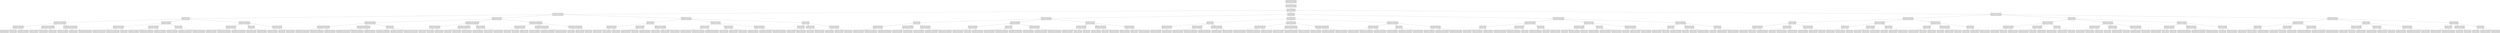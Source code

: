 digraph AttackTree {
    node [shape=box, style=filled, color=lightgray, fontname="DejaVu Sans", fontcolor="#fdf4e0", margin="0.4,0.3"];

    // Edges
    "n0" -> "n1";
    "n1" -> "n2";
    "n2" -> "n3";
    "n3" -> "n4";
    "n4" -> "n5";
    "n5" -> "n6";
    "n6" -> "n7";
    "n6" -> "n8";
    "n6" -> "n9";
    "n5" -> "n10";
    "n10" -> "n11";
    "n10" -> "n12";
    "n10" -> "n13";
    "n5" -> "n14";
    "n14" -> "n15";
    "n14" -> "n16";
    "n14" -> "n17";
    "n4" -> "n18";
    "n18" -> "n19";
    "n19" -> "n20";
    "n19" -> "n21";
    "n19" -> "n22";
    "n18" -> "n23";
    "n23" -> "n24";
    "n23" -> "n25";
    "n23" -> "n26";
    "n18" -> "n27";
    "n27" -> "n28";
    "n27" -> "n29";
    "n27" -> "n30";
    "n4" -> "n31";
    "n31" -> "n32";
    "n32" -> "n33";
    "n32" -> "n34";
    "n32" -> "n35";
    "n31" -> "n36";
    "n36" -> "n37";
    "n36" -> "n38";
    "n31" -> "n39";
    "n39" -> "n40";
    "n39" -> "n41";
    "n39" -> "n42";
    "n3" -> "n43";
    "n43" -> "n44";
    "n44" -> "n45";
    "n45" -> "n46";
    "n45" -> "n47";
    "n45" -> "n48";
    "n44" -> "n49";
    "n49" -> "n50";
    "n49" -> "n51";
    "n49" -> "n52";
    "n44" -> "n53";
    "n53" -> "n54";
    "n53" -> "n55";
    "n53" -> "n56";
    "n43" -> "n57";
    "n57" -> "n58";
    "n58" -> "n59";
    "n58" -> "n60";
    "n58" -> "n61";
    "n57" -> "n62";
    "n62" -> "n63";
    "n62" -> "n64";
    "n62" -> "n65";
    "n57" -> "n66";
    "n66" -> "n67";
    "n66" -> "n68";
    "n66" -> "n69";
    "n43" -> "n70";
    "n70" -> "n71";
    "n71" -> "n72";
    "n71" -> "n73";
    "n71" -> "n74";
    "n70" -> "n75";
    "n75" -> "n76";
    "n75" -> "n77";
    "n75" -> "n78";
    "n70" -> "n79";
    "n79" -> "n80";
    "n79" -> "n81";
    "n79" -> "n82";
    "n3" -> "n83";
    "n83" -> "n84";
    "n84" -> "n85";
    "n85" -> "n86";
    "n85" -> "n87";
    "n85" -> "n88";
    "n84" -> "n89";
    "n89" -> "n90";
    "n89" -> "n91";
    "n89" -> "n92";
    "n84" -> "n93";
    "n93" -> "n94";
    "n93" -> "n95";
    "n93" -> "n96";
    "n83" -> "n97";
    "n97" -> "n98";
    "n98" -> "n99";
    "n98" -> "n100";
    "n98" -> "n101";
    "n97" -> "n102";
    "n102" -> "n103";
    "n102" -> "n104";
    "n102" -> "n105";
    "n97" -> "n106";
    "n106" -> "n107";
    "n106" -> "n108";
    "n106" -> "n109";
    "n83" -> "n110";
    "n110" -> "n111";
    "n111" -> "n112";
    "n111" -> "n113";
    "n110" -> "n114";
    "n114" -> "n115";
    "n114" -> "n116";
    "n110" -> "n117";
    "n117" -> "n118";
    "n117" -> "n119";
    "n117" -> "n120";
    "n2" -> "n121";
    "n121" -> "n122";
    "n122" -> "n123";
    "n123" -> "n124";
    "n124" -> "n125";
    "n124" -> "n126";
    "n124" -> "n127";
    "n123" -> "n128";
    "n128" -> "n129";
    "n128" -> "n130";
    "n123" -> "n131";
    "n131" -> "n132";
    "n131" -> "n133";
    "n131" -> "n134";
    "n122" -> "n135";
    "n135" -> "n136";
    "n136" -> "n137";
    "n136" -> "n138";
    "n136" -> "n139";
    "n135" -> "n140";
    "n140" -> "n141";
    "n140" -> "n142";
    "n140" -> "n143";
    "n135" -> "n144";
    "n144" -> "n145";
    "n144" -> "n146";
    "n144" -> "n147";
    "n122" -> "n148";
    "n148" -> "n149";
    "n149" -> "n150";
    "n149" -> "n151";
    "n149" -> "n152";
    "n148" -> "n153";
    "n153" -> "n154";
    "n153" -> "n155";
    "n153" -> "n156";
    "n148" -> "n157";
    "n157" -> "n158";
    "n157" -> "n159";
    "n157" -> "n160";
    "n121" -> "n161";
    "n161" -> "n162";
    "n162" -> "n163";
    "n163" -> "n164";
    "n163" -> "n165";
    "n162" -> "n166";
    "n166" -> "n167";
    "n166" -> "n168";
    "n166" -> "n169";
    "n162" -> "n170";
    "n170" -> "n171";
    "n170" -> "n172";
    "n161" -> "n173";
    "n173" -> "n174";
    "n174" -> "n175";
    "n174" -> "n176";
    "n174" -> "n177";
    "n173" -> "n178";
    "n178" -> "n179";
    "n178" -> "n180";
    "n178" -> "n181";
    "n173" -> "n182";
    "n182" -> "n183";
    "n182" -> "n184";
    "n182" -> "n185";
    "n161" -> "n186";
    "n186" -> "n187";
    "n187" -> "n188";
    "n187" -> "n189";
    "n187" -> "n190";
    "n186" -> "n191";
    "n191" -> "n192";
    "n191" -> "n193";
    "n191" -> "n194";
    "n186" -> "n195";
    "n195" -> "n196";
    "n195" -> "n197";
    "n195" -> "n198";
    "n121" -> "n199";
    "n199" -> "n200";
    "n200" -> "n201";
    "n201" -> "n202";
    "n201" -> "n203";
    "n201" -> "n204";
    "n200" -> "n205";
    "n205" -> "n206";
    "n205" -> "n207";
    "n205" -> "n208";
    "n200" -> "n209";
    "n209" -> "n210";
    "n209" -> "n211";
    "n209" -> "n212";
    "n199" -> "n213";
    "n213" -> "n214";
    "n214" -> "n215";
    "n214" -> "n216";
    "n214" -> "n217";
    "n213" -> "n218";
    "n218" -> "n219";
    "n218" -> "n220";
    "n218" -> "n221";
    "n213" -> "n222";
    "n222" -> "n223";
    "n222" -> "n224";
    "n222" -> "n225";
    "n199" -> "n226";
    "n226" -> "n227";
    "n227" -> "n228";
    "n227" -> "n229";
    "n227" -> "n230";
    "n226" -> "n231";
    "n231" -> "n232";
    "n231" -> "n233";
    "n231" -> "n234";
    "n226" -> "n235";
    "n235" -> "n236";
    "n235" -> "n237";
    "n235" -> "n238";
    "n2" -> "n239";
    "n239" -> "n240";
    "n240" -> "n241";
    "n241" -> "n242";
    "n242" -> "n243";
    "n242" -> "n244";
    "n242" -> "n245";
    "n241" -> "n246";
    "n246" -> "n247";
    "n246" -> "n248";
    "n246" -> "n249";
    "n241" -> "n250";
    "n250" -> "n251";
    "n250" -> "n252";
    "n250" -> "n253";
    "n240" -> "n254";
    "n254" -> "n255";
    "n255" -> "n256";
    "n255" -> "n257";
    "n255" -> "n258";
    "n254" -> "n259";
    "n259" -> "n260";
    "n259" -> "n261";
    "n259" -> "n262";
    "n254" -> "n263";
    "n263" -> "n264";
    "n263" -> "n265";
    "n263" -> "n266";
    "n240" -> "n267";
    "n267" -> "n268";
    "n268" -> "n269";
    "n268" -> "n270";
    "n268" -> "n271";
    "n267" -> "n272";
    "n272" -> "n273";
    "n272" -> "n274";
    "n272" -> "n275";
    "n267" -> "n276";
    "n276" -> "n277";
    "n276" -> "n278";
    "n276" -> "n279";
    "n239" -> "n280";
    "n280" -> "n281";
    "n281" -> "n282";
    "n282" -> "n283";
    "n282" -> "n284";
    "n282" -> "n285";
    "n281" -> "n286";
    "n286" -> "n287";
    "n286" -> "n288";
    "n286" -> "n289";
    "n281" -> "n290";
    "n290" -> "n291";
    "n290" -> "n292";
    "n290" -> "n293";
    "n280" -> "n294";
    "n294" -> "n295";
    "n295" -> "n296";
    "n295" -> "n297";
    "n295" -> "n298";
    "n294" -> "n299";
    "n299" -> "n300";
    "n299" -> "n301";
    "n299" -> "n302";
    "n294" -> "n303";
    "n303" -> "n304";
    "n303" -> "n305";
    "n280" -> "n306";
    "n306" -> "n307";
    "n307" -> "n308";
    "n307" -> "n309";
    "n307" -> "n310";
    "n306" -> "n311";
    "n311" -> "n312";
    "n311" -> "n313";
    "n311" -> "n314";
    "n306" -> "n315";
    "n315" -> "n316";
    "n315" -> "n317";
    "n239" -> "n318";
    "n318" -> "n319";
    "n319" -> "n320";
    "n320" -> "n321";
    "n320" -> "n322";
    "n320" -> "n323";
    "n319" -> "n324";
    "n324" -> "n325";
    "n324" -> "n326";
    "n324" -> "n327";
    "n319" -> "n328";
    "n328" -> "n329";
    "n328" -> "n330";
    "n328" -> "n331";
    "n318" -> "n332";
    "n332" -> "n333";
    "n333" -> "n334";
    "n333" -> "n335";
    "n333" -> "n336";
    "n332" -> "n337";
    "n337" -> "n338";
    "n337" -> "n339";
    "n337" -> "n340";
    "n332" -> "n341";
    "n341" -> "n342";
    "n341" -> "n343";
    "n341" -> "n344";
    "n318" -> "n345";
    "n345" -> "n346";
    "n346" -> "n347";
    "n346" -> "n348";
    "n345" -> "n349";
    "n349" -> "n350";
    "n349" -> "n351";
    "n345" -> "n352";
    "n352" -> "n353";
    "n352" -> "n354";
    "n352" -> "n355";

    // Nodes
    "n0" [label="T1046\ndiscovery: Network Service Discovery\nScore: 1.0000", id="n0"];
    "n1" [label="T1110.004\ncredential-access: Credential Stuffing\nScore: 1.0000", id="n1"];
    "n2" [label="T1078.004\ninitial-access: Cloud Accounts\nScore: 1.0000", id="n2"];
    "n3" [label="T1552.001\ncredential-access: Credentials In Files\nScore: 0.0622", id="n3"];
    "n4" [label="T1087.004\ndiscovery: Cloud Account\nScore: 0.0719", id="n4"];
    "n5" [label="T1098.003\nprivilege-escalation: Additional Cloud Roles\nScore: 0.0655", id="n5"];
    "n6" [label="T1219.001\ncommand-and-control: IDE Tunneling\nScore: 0.0606", id="n6"];
    "n7" [label="T1495\nimpact: Firmware Corruption\nScore: 0.0741", id="n7"];
    "n8" [label="T1657\nimpact: Financial Theft\nScore: 0.0710", id="n8"];
    "n9" [label="T1493\nimpact: Transmitted Data Manipulation\nScore: 0.0551", id="n9"];
    "n10" [label="T1102.003\ncommand-and-control: One-Way Communication\nScore: 0.0346", id="n10"];
    "n11" [label="T1491.002\nimpact: External Defacement\nScore: 0.1062", id="n11"];
    "n12" [label="T1499.001\nimpact: OS Exhaustion Flood\nScore: 0.0805", id="n12"];
    "n13" [label="T1561.001\nimpact: Disk Content Wipe\nScore: 0.0721", id="n13"];
    "n14" [label="T1071.005\ncommand-and-control: Publish/Subscribe Protocols\nScore: 0.0318", id="n14"];
    "n15" [label="T1219.001\ncommand-and-control: IDE Tunneling\nScore: 0.0698", id="n15"];
    "n16" [label="T1491.002\nimpact: External Defacement\nScore: 0.0429", id="n16"];
    "n17" [label="T1102.003\ncommand-and-control: One-Way Communication\nScore: 0.0372", id="n17"];
    "n18" [label="T1490\nimpact: Inhibit System Recovery\nScore: 0.0605", id="n18"];
    "n19" [label="T1219.001\ncommand-and-control: IDE Tunneling\nScore: 0.0503", id="n19"];
    "n20" [label="T1071.002\ncommand-and-control: File Transfer Protocols\nScore: 0.0533", id="n20"];
    "n21" [label="T1102.003\ncommand-and-control: One-Way Communication\nScore: 0.0446", id="n21"];
    "n22" [label="T1657\nimpact: Financial Theft\nScore: 0.0383", id="n22"];
    "n23" [label="T1486\nimpact: Data Encrypted for Impact\nScore: 0.0481", id="n23"];
    "n24" [label="T1219.001\ncommand-and-control: IDE Tunneling\nScore: 0.0835", id="n24"];
    "n25" [label="T1102.003\ncommand-and-control: One-Way Communication\nScore: 0.0481", id="n25"];
    "n26" [label="T1132.001\ncommand-and-control: Standard Encoding\nScore: 0.0339", id="n26"];
    "n27" [label="T1657\nimpact: Financial Theft\nScore: 0.0421", id="n27"];
    "n28" [label="T1219.001\ncommand-and-control: IDE Tunneling\nScore: 0.0870", id="n28"];
    "n29" [label="T1102.003\ncommand-and-control: One-Way Communication\nScore: 0.0556", id="n29"];
    "n30" [label="T1071.002\ncommand-and-control: File Transfer Protocols\nScore: 0.0505", id="n30"];
    "n31" [label="T1493\nimpact: Transmitted Data Manipulation\nScore: 0.0550", id="n31"];
    "n32" [label="T1486\nimpact: Data Encrypted for Impact\nScore: 0.0803", id="n32"];
    "n33" [label="T1219.001\ncommand-and-control: IDE Tunneling\nScore: 0.0558", id="n33"];
    "n34" [label="T1102.003\ncommand-and-control: One-Way Communication\nScore: 0.0518", id="n34"];
    "n35" [label="T1071.005\ncommand-and-control: Publish/Subscribe Protocols\nScore: 0.0408", id="n35"];
    "n36" [label="T1489\nimpact: Service Stop\nScore: 0.0649", id="n36"];
    "n37" [label="T1486\nimpact: Data Encrypted for Impact\nScore: 0.0672", id="n37"];
    "n38" [label="T1490\nimpact: Inhibit System Recovery\nScore: 0.0659", id="n38"];
    "n39" [label="T1490\nimpact: Inhibit System Recovery\nScore: 0.0630", id="n39"];
    "n40" [label="T1486\nimpact: Data Encrypted for Impact\nScore: 0.0668", id="n40"];
    "n41" [label="T1489\nimpact: Service Stop\nScore: 0.0549", id="n41"];
    "n42" [label="T1495\nimpact: Firmware Corruption\nScore: 0.0531", id="n42"];
    "n43" [label="T1490\nimpact: Inhibit System Recovery\nScore: 0.0678", id="n43"];
    "n44" [label="T1219.001\ncommand-and-control: IDE Tunneling\nScore: 0.0637", id="n44"];
    "n45" [label="T1071.002\ncommand-and-control: File Transfer Protocols\nScore: 0.0541", id="n45"];
    "n46" [label="T1071.005\ncommand-and-control: Publish/Subscribe Protocols\nScore: 0.0641", id="n46"];
    "n47" [label="T1102.003\ncommand-and-control: One-Way Communication\nScore: 0.0572", id="n47"];
    "n48" [label="T1090.003\ncommand-and-control: Multi-hop Proxy\nScore: 0.0457", id="n48"];
    "n49" [label="T1102.003\ncommand-and-control: One-Way Communication\nScore: 0.0461", id="n49"];
    "n50" [label="T1071.005\ncommand-and-control: Publish/Subscribe Protocols\nScore: 0.0491", id="n50"];
    "n51" [label="T1071.002\ncommand-and-control: File Transfer Protocols\nScore: 0.0467", id="n51"];
    "n52" [label="T1090.003\ncommand-and-control: Multi-hop Proxy\nScore: 0.0427", id="n52"];
    "n53" [label="T1667\nimpact: Email Bombing\nScore: 0.0395", id="n53"];
    "n54" [label="T1102.003\ncommand-and-control: One-Way Communication\nScore: 0.0811", id="n54"];
    "n55" [label="T1071.002\ncommand-and-control: File Transfer Protocols\nScore: 0.0754", id="n55"];
    "n56" [label="T1071.005\ncommand-and-control: Publish/Subscribe Protocols\nScore: 0.0596", id="n56"];
    "n57" [label="T1102.003\ncommand-and-control: One-Way Communication\nScore: 0.0467", id="n57"];
    "n58" [label="T1219.001\ncommand-and-control: IDE Tunneling\nScore: 0.0875", id="n58"];
    "n59" [label="T1667\nimpact: Email Bombing\nScore: 0.0918", id="n59"];
    "n60" [label="T1657\nimpact: Financial Theft\nScore: 0.0755", id="n60"];
    "n61" [label="T1495\nimpact: Firmware Corruption\nScore: 0.0666", id="n61"];
    "n62" [label="T1071.002\ncommand-and-control: File Transfer Protocols\nScore: 0.0367", id="n62"];
    "n63" [label="T1667\nimpact: Email Bombing\nScore: 0.0484", id="n63"];
    "n64" [label="T1495\nimpact: Firmware Corruption\nScore: 0.0382", id="n64"];
    "n65" [label="T1486\nimpact: Data Encrypted for Impact\nScore: 0.0353", id="n65"];
    "n66" [label="T1491.002\nimpact: External Defacement\nScore: 0.0354", id="n66"];
    "n67" [label="T1219.001\ncommand-and-control: IDE Tunneling\nScore: 0.0472", id="n67"];
    "n68" [label="T1499.001\nimpact: OS Exhaustion Flood\nScore: 0.0323", id="n68"];
    "n69" [label="T1498.002\nimpact: Reflection Amplification\nScore: 0.0278", id="n69"];
    "n70" [label="T1071.002\ncommand-and-control: File Transfer Protocols\nScore: 0.0414", id="n70"];
    "n71" [label="T1219.001\ncommand-and-control: IDE Tunneling\nScore: 0.0958", id="n71"];
    "n72" [label="T1667\nimpact: Email Bombing\nScore: 0.0667", id="n72"];
    "n73" [label="T1657\nimpact: Financial Theft\nScore: 0.0633", id="n73"];
    "n74" [label="T1495\nimpact: Firmware Corruption\nScore: 0.0575", id="n74"];
    "n75" [label="T1219.002\ncommand-and-control: Remote Desktop Software\nScore: 0.0593", id="n75"];
    "n76" [label="T1219.001\ncommand-and-control: IDE Tunneling\nScore: 0.1226", id="n76"];
    "n77" [label="T1071.005\ncommand-and-control: Publish/Subscribe Protocols\nScore: 0.0751", id="n77"];
    "n78" [label="T1090.003\ncommand-and-control: Multi-hop Proxy\nScore: 0.0577", id="n78"];
    "n79" [label="T1102.003\ncommand-and-control: One-Way Communication\nScore: 0.0549", id="n79"];
    "n80" [label="T1667\nimpact: Email Bombing\nScore: 0.0547", id="n80"];
    "n81" [label="T1495\nimpact: Firmware Corruption\nScore: 0.0452", id="n81"];
    "n82" [label="T1657\nimpact: Financial Theft\nScore: 0.0400", id="n82"];
    "n83" [label="T1486\nimpact: Data Encrypted for Impact\nScore: 0.0644", id="n83"];
    "n84" [label="T1667\nimpact: Email Bombing\nScore: 0.0601", id="n84"];
    "n85" [label="T1490\nimpact: Inhibit System Recovery\nScore: 0.0472", id="n85"];
    "n86" [label="T1491.002\nimpact: External Defacement\nScore: 0.0660", id="n86"];
    "n87" [label="T1499.001\nimpact: OS Exhaustion Flood\nScore: 0.0445", id="n87"];
    "n88" [label="T1561.001\nimpact: Disk Content Wipe\nScore: 0.0363", id="n88"];
    "n89" [label="T1495\nimpact: Firmware Corruption\nScore: 0.0456", id="n89"];
    "n90" [label="T1490\nimpact: Inhibit System Recovery\nScore: 0.0646", id="n90"];
    "n91" [label="T1657\nimpact: Financial Theft\nScore: 0.0641", id="n91"];
    "n92" [label="T1493\nimpact: Transmitted Data Manipulation\nScore: 0.0623", id="n92"];
    "n93" [label="T1493\nimpact: Transmitted Data Manipulation\nScore: 0.0435", id="n93"];
    "n94" [label="T1491.002\nimpact: External Defacement\nScore: 0.0759", id="n94"];
    "n95" [label="T1499.001\nimpact: OS Exhaustion Flood\nScore: 0.0499", id="n95"];
    "n96" [label="T1498.002\nimpact: Reflection Amplification\nScore: 0.0467", id="n96"];
    "n97" [label="T1490\nimpact: Inhibit System Recovery\nScore: 0.0565", id="n97"];
    "n98" [label="T1491.002\nimpact: External Defacement\nScore: 0.0772", id="n98"];
    "n99" [label="T1219.001\ncommand-and-control: IDE Tunneling\nScore: 0.0580", id="n99"];
    "n100" [label="T1071.002\ncommand-and-control: File Transfer Protocols\nScore: 0.0319", id="n100"];
    "n101" [label="T1102.003\ncommand-and-control: One-Way Communication\nScore: 0.0313", id="n101"];
    "n102" [label="T1499.001\nimpact: OS Exhaustion Flood\nScore: 0.0515", id="n102"];
    "n103" [label="T1491.002\nimpact: External Defacement\nScore: 0.0926", id="n103"];
    "n104" [label="T1491.001\nimpact: Internal Defacement\nScore: 0.0661", id="n104"];
    "n105" [label="T1561.002\nimpact: Disk Structure Wipe\nScore: 0.0510", id="n105"];
    "n106" [label="T1565.003\nimpact: Runtime Data Manipulation\nScore: 0.0391", id="n106"];
    "n107" [label="T1219.001\ncommand-and-control: IDE Tunneling\nScore: 0.1474", id="n107"];
    "n108" [label="T1071.002\ncommand-and-control: File Transfer Protocols\nScore: 0.0788", id="n108"];
    "n109" [label="T1102.003\ncommand-and-control: One-Way Communication\nScore: 0.0757", id="n109"];
    "n110" [label="T1657\nimpact: Financial Theft\nScore: 0.0537", id="n110"];
    "n111" [label="T1667\nimpact: Email Bombing\nScore: 0.0719", id="n111"];
    "n112" [label="T1495\nimpact: Firmware Corruption\nScore: 0.0483", id="n112"];
    "n113" [label="T1490\nimpact: Inhibit System Recovery\nScore: 0.0415", id="n113"];
    "n114" [label="T1495\nimpact: Firmware Corruption\nScore: 0.0617", id="n114"];
    "n115" [label="T1667\nimpact: Email Bombing\nScore: 0.0849", id="n115"];
    "n116" [label="T1490\nimpact: Inhibit System Recovery\nScore: 0.0674", id="n116"];
    "n117" [label="T1490\nimpact: Inhibit System Recovery\nScore: 0.0512", id="n117"];
    "n118" [label="T1491.002\nimpact: External Defacement\nScore: 0.1246", id="n118"];
    "n119" [label="T1499.001\nimpact: OS Exhaustion Flood\nScore: 0.0779", id="n119"];
    "n120" [label="T1561.001\nimpact: Disk Content Wipe\nScore: 0.0712", id="n120"];
    "n121" [label="T1667\nimpact: Email Bombing\nScore: 0.0567", id="n121"];
    "n122" [label="T1494\nimpact: Runtime Data Manipulation\nScore: 0.0855", id="n122"];
    "n123" [label="T1489\nimpact: Service Stop\nScore: 0.0614", id="n123"];
    "n124" [label="T1490\nimpact: Inhibit System Recovery\nScore: 0.0601", id="n124"];
    "n125" [label="T1219.001\ncommand-and-control: IDE Tunneling\nScore: 0.0609", id="n125"];
    "n126" [label="T1071.002\ncommand-and-control: File Transfer Protocols\nScore: 0.0430", id="n126"];
    "n127" [label="T1102.003\ncommand-and-control: One-Way Communication\nScore: 0.0381", id="n127"];
    "n128" [label="T1493\nimpact: Transmitted Data Manipulation\nScore: 0.0587", id="n128"];
    "n129" [label="T1486\nimpact: Data Encrypted for Impact\nScore: 0.0574", id="n129"];
    "n130" [label="T1490\nimpact: Inhibit System Recovery\nScore: 0.0525", id="n130"];
    "n131" [label="T1486\nimpact: Data Encrypted for Impact\nScore: 0.0584", id="n131"];
    "n132" [label="T1219.001\ncommand-and-control: IDE Tunneling\nScore: 0.0752", id="n132"];
    "n133" [label="T1071.002\ncommand-and-control: File Transfer Protocols\nScore: 0.0374", id="n133"];
    "n134" [label="T1102.003\ncommand-and-control: One-Way Communication\nScore: 0.0358", id="n134"];
    "n135" [label="T1490\nimpact: Inhibit System Recovery\nScore: 0.0585", id="n135"];
    "n136" [label="T1020.001\nexfiltration: Traffic Duplication\nScore: 0.0431", id="n136"];
    "n137" [label="T1219.001\ncommand-and-control: IDE Tunneling\nScore: 0.0445", id="n137"];
    "n138" [label="T1657\nimpact: Financial Theft\nScore: 0.0401", id="n138"];
    "n139" [label="T1493\nimpact: Transmitted Data Manipulation\nScore: 0.0398", id="n139"];
    "n140" [label="T1657\nimpact: Financial Theft\nScore: 0.0430", id="n140"];
    "n141" [label="T1219.001\ncommand-and-control: IDE Tunneling\nScore: 0.0740", id="n141"];
    "n142" [label="T1071.002\ncommand-and-control: File Transfer Protocols\nScore: 0.0569", id="n142"];
    "n143" [label="T1102.003\ncommand-and-control: One-Way Communication\nScore: 0.0396", id="n143"];
    "n144" [label="T1486\nimpact: Data Encrypted for Impact\nScore: 0.0417", id="n144"];
    "n145" [label="T1219.001\ncommand-and-control: IDE Tunneling\nScore: 0.0695", id="n145"];
    "n146" [label="T1071.002\ncommand-and-control: File Transfer Protocols\nScore: 0.0365", id="n146"];
    "n147" [label="T1102.003\ncommand-and-control: One-Way Communication\nScore: 0.0316", id="n147"];
    "n148" [label="T1020.001\nexfiltration: Traffic Duplication\nScore: 0.0562", id="n148"];
    "n149" [label="T1486\nimpact: Data Encrypted for Impact\nScore: 0.0624", id="n149"];
    "n150" [label="T1219.001\ncommand-and-control: IDE Tunneling\nScore: 0.0410", id="n150"];
    "n151" [label="T1495\nimpact: Firmware Corruption\nScore: 0.0326", id="n151"];
    "n152" [label="T1657\nimpact: Financial Theft\nScore: 0.0291", id="n152"];
    "n153" [label="T1493\nimpact: Transmitted Data Manipulation\nScore: 0.0619", id="n153"];
    "n154" [label="T1486\nimpact: Data Encrypted for Impact\nScore: 0.0714", id="n154"];
    "n155" [label="T1489\nimpact: Service Stop\nScore: 0.0691", id="n155"];
    "n156" [label="T1490\nimpact: Inhibit System Recovery\nScore: 0.0594", id="n156"];
    "n157" [label="T1490\nimpact: Inhibit System Recovery\nScore: 0.0601", id="n157"];
    "n158" [label="T1486\nimpact: Data Encrypted for Impact\nScore: 0.0529", id="n158"];
    "n159" [label="T1657\nimpact: Financial Theft\nScore: 0.0518", id="n159"];
    "n160" [label="T1493\nimpact: Transmitted Data Manipulation\nScore: 0.0506", id="n160"];
    "n161" [label="T1495\nimpact: Firmware Corruption\nScore: 0.0643", id="n161"];
    "n162" [label="T1489\nimpact: Service Stop\nScore: 0.0609", id="n162"];
    "n163" [label="T1494\nimpact: Runtime Data Manipulation\nScore: 0.0622", id="n163"];
    "n164" [label="T1219.001\ncommand-and-control: IDE Tunneling\nScore: 0.0566", id="n164"];
    "n165" [label="T1490\nimpact: Inhibit System Recovery\nScore: 0.0386", id="n165"];
    "n166" [label="T1486\nimpact: Data Encrypted for Impact\nScore: 0.0555", id="n166"];
    "n167" [label="T1219.001\ncommand-and-control: IDE Tunneling\nScore: 0.1271", id="n167"];
    "n168" [label="T1102.003\ncommand-and-control: One-Way Communication\nScore: 0.0531", id="n168"];
    "n169" [label="T1071.002\ncommand-and-control: File Transfer Protocols\nScore: 0.0518", id="n169"];
    "n170" [label="T1493\nimpact: Transmitted Data Manipulation\nScore: 0.0552", id="n170"];
    "n171" [label="T1494\nimpact: Runtime Data Manipulation\nScore: 0.0609", id="n171"];
    "n172" [label="T1486\nimpact: Data Encrypted for Impact\nScore: 0.0564", id="n172"];
    "n173" [label="T1490\nimpact: Inhibit System Recovery\nScore: 0.0604", id="n173"];
    "n174" [label="T1219.001\ncommand-and-control: IDE Tunneling\nScore: 0.1477", id="n174"];
    "n175" [label="T1071.002\ncommand-and-control: File Transfer Protocols\nScore: 0.1173", id="n175"];
    "n176" [label="T1102.003\ncommand-and-control: One-Way Communication\nScore: 0.0722", id="n176"];
    "n177" [label="T1090.003\ncommand-and-control: Multi-hop Proxy\nScore: 0.0463", id="n177"];
    "n178" [label="T1071.002\ncommand-and-control: File Transfer Protocols\nScore: 0.0989", id="n178"];
    "n179" [label="T1219.001\ncommand-and-control: IDE Tunneling\nScore: 0.1583", id="n179"];
    "n180" [label="T1102.003\ncommand-and-control: One-Way Communication\nScore: 0.0778", id="n180"];
    "n181" [label="T1090.003\ncommand-and-control: Multi-hop Proxy\nScore: 0.0421", id="n181"];
    "n182" [label="T1102.003\ncommand-and-control: One-Way Communication\nScore: 0.0724", id="n182"];
    "n183" [label="T1219.001\ncommand-and-control: IDE Tunneling\nScore: 0.1840", id="n183"];
    "n184" [label="T1071.002\ncommand-and-control: File Transfer Protocols\nScore: 0.0844", id="n184"];
    "n185" [label="T1132.001\ncommand-and-control: Standard Encoding\nScore: 0.0468", id="n185"];
    "n186" [label="T1493\nimpact: Transmitted Data Manipulation\nScore: 0.0603", id="n186"];
    "n187" [label="T1494\nimpact: Runtime Data Manipulation\nScore: 0.0608", id="n187"];
    "n188" [label="T1219.001\ncommand-and-control: IDE Tunneling\nScore: 0.0824", id="n188"];
    "n189" [label="T1102.003\ncommand-and-control: One-Way Communication\nScore: 0.0824", id="n189"];
    "n190" [label="T1071.002\ncommand-and-control: File Transfer Protocols\nScore: 0.0508", id="n190"];
    "n191" [label="T1489\nimpact: Service Stop\nScore: 0.0594", id="n191"];
    "n192" [label="T1219.001\ncommand-and-control: IDE Tunneling\nScore: 0.0647", id="n192"];
    "n193" [label="T1102.003\ncommand-and-control: One-Way Communication\nScore: 0.0561", id="n193"];
    "n194" [label="T1494\nimpact: Runtime Data Manipulation\nScore: 0.0361", id="n194"];
    "n195" [label="T1486\nimpact: Data Encrypted for Impact\nScore: 0.0551", id="n195"];
    "n196" [label="T1219.001\ncommand-and-control: IDE Tunneling\nScore: 0.1353", id="n196"];
    "n197" [label="T1102.003\ncommand-and-control: One-Way Communication\nScore: 0.0995", id="n197"];
    "n198" [label="T1071.002\ncommand-and-control: File Transfer Protocols\nScore: 0.0577", id="n198"];
    "n199" [label="T1567.004\nexfiltration: Exfiltration Over Webhook\nScore: 0.0641", id="n199"];
    "n200" [label="T1219.001\ncommand-and-control: IDE Tunneling\nScore: 0.0560", id="n200"];
    "n201" [label="T1489\nimpact: Service Stop\nScore: 0.0747", id="n201"];
    "n202" [label="T1495\nimpact: Firmware Corruption\nScore: 0.0639", id="n202"];
    "n203" [label="T1494\nimpact: Runtime Data Manipulation\nScore: 0.0626", id="n203"];
    "n204" [label="T1490\nimpact: Inhibit System Recovery\nScore: 0.0618", id="n204"];
    "n205" [label="T1490\nimpact: Inhibit System Recovery\nScore: 0.0705", id="n205"];
    "n206" [label="T1071.002\ncommand-and-control: File Transfer Protocols\nScore: 0.0614", id="n206"];
    "n207" [label="T1102.003\ncommand-and-control: One-Way Communication\nScore: 0.0420", id="n207"];
    "n208" [label="T1657\nimpact: Financial Theft\nScore: 0.0324", id="n208"];
    "n209" [label="T1657\nimpact: Financial Theft\nScore: 0.0675", id="n209"];
    "n210" [label="T1071.002\ncommand-and-control: File Transfer Protocols\nScore: 0.0456", id="n210"];
    "n211" [label="T1489\nimpact: Service Stop\nScore: 0.0390", id="n211"];
    "n212" [label="T1494\nimpact: Runtime Data Manipulation\nScore: 0.0373", id="n212"];
    "n213" [label="T1490\nimpact: Inhibit System Recovery\nScore: 0.0479", id="n213"];
    "n214" [label="T1494\nimpact: Runtime Data Manipulation\nScore: 0.0567", id="n214"];
    "n215" [label="T1489\nimpact: Service Stop\nScore: 0.0647", id="n215"];
    "n216" [label="T1493\nimpact: Transmitted Data Manipulation\nScore: 0.0534", id="n216"];
    "n217" [label="T1657\nimpact: Financial Theft\nScore: 0.0524", id="n217"];
    "n218" [label="T1489\nimpact: Service Stop\nScore: 0.0536", id="n218"];
    "n219" [label="T1494\nimpact: Runtime Data Manipulation\nScore: 0.0573", id="n219"];
    "n220" [label="T1493\nimpact: Transmitted Data Manipulation\nScore: 0.0552", id="n220"];
    "n221" [label="T1486\nimpact: Data Encrypted for Impact\nScore: 0.0529", id="n221"];
    "n222" [label="T1493\nimpact: Transmitted Data Manipulation\nScore: 0.0523", id="n222"];
    "n223" [label="T1489\nimpact: Service Stop\nScore: 0.0734", id="n223"];
    "n224" [label="T1494\nimpact: Runtime Data Manipulation\nScore: 0.0631", id="n224"];
    "n225" [label="T1486\nimpact: Data Encrypted for Impact\nScore: 0.0611", id="n225"];
    "n226" [label="T1494\nimpact: Runtime Data Manipulation\nScore: 0.0476", id="n226"];
    "n227" [label="T1489\nimpact: Service Stop\nScore: 0.0698", id="n227"];
    "n228" [label="T1490\nimpact: Inhibit System Recovery\nScore: 0.0600", id="n228"];
    "n229" [label="T1657\nimpact: Financial Theft\nScore: 0.0590", id="n229"];
    "n230" [label="T1493\nimpact: Transmitted Data Manipulation\nScore: 0.0578", id="n230"];
    "n231" [label="T1490\nimpact: Inhibit System Recovery\nScore: 0.0547", id="n231"];
    "n232" [label="T1489\nimpact: Service Stop\nScore: 0.0491", id="n232"];
    "n233" [label="T1657\nimpact: Financial Theft\nScore: 0.0453", id="n233"];
    "n234" [label="T1493\nimpact: Transmitted Data Manipulation\nScore: 0.0430", id="n234"];
    "n235" [label="T1657\nimpact: Financial Theft\nScore: 0.0511", id="n235"];
    "n236" [label="T1489\nimpact: Service Stop\nScore: 0.0667", id="n236"];
    "n237" [label="T1490\nimpact: Inhibit System Recovery\nScore: 0.0573", id="n237"];
    "n238" [label="T1493\nimpact: Transmitted Data Manipulation\nScore: 0.0567", id="n238"];
    "n239" [label="T1219.001\ncommand-and-control: IDE Tunneling\nScore: 0.0549", id="n239"];
    "n240" [label="T1494\nimpact: Runtime Data Manipulation\nScore: 0.0899", id="n240"];
    "n241" [label="T1667\nimpact: Email Bombing\nScore: 0.0711", id="n241"];
    "n242" [label="T1486\nimpact: Data Encrypted for Impact\nScore: 0.0774", id="n242"];
    "n243" [label="T1495\nimpact: Firmware Corruption\nScore: 0.0621", id="n243"];
    "n244" [label="T1657\nimpact: Financial Theft\nScore: 0.0493", id="n244"];
    "n245" [label="T1493\nimpact: Transmitted Data Manipulation\nScore: 0.0446", id="n245"];
    "n246" [label="T1495\nimpact: Firmware Corruption\nScore: 0.0705", id="n246"];
    "n247" [label="T1657\nimpact: Financial Theft\nScore: 0.0733", id="n247"];
    "n248" [label="T1486\nimpact: Data Encrypted for Impact\nScore: 0.0730", id="n248"];
    "n249" [label="T1490\nimpact: Inhibit System Recovery\nScore: 0.0705", id="n249"];
    "n250" [label="T1490\nimpact: Inhibit System Recovery\nScore: 0.0675", id="n250"];
    "n251" [label="T1486\nimpact: Data Encrypted for Impact\nScore: 0.0711", id="n251"];
    "n252" [label="T1495\nimpact: Firmware Corruption\nScore: 0.0621", id="n252"];
    "n253" [label="T1657\nimpact: Financial Theft\nScore: 0.0621", id="n253"];
    "n254" [label="T1486\nimpact: Data Encrypted for Impact\nScore: 0.0675", id="n254"];
    "n255" [label="T1667\nimpact: Email Bombing\nScore: 0.0717", id="n255"];
    "n256" [label="T1495\nimpact: Firmware Corruption\nScore: 0.0557", id="n256"];
    "n257" [label="T1490\nimpact: Inhibit System Recovery\nScore: 0.0468", id="n257"];
    "n258" [label="T1657\nimpact: Financial Theft\nScore: 0.0467", id="n258"];
    "n259" [label="T1495\nimpact: Firmware Corruption\nScore: 0.0641", id="n259"];
    "n260" [label="T1667\nimpact: Email Bombing\nScore: 0.0911", id="n260"];
    "n261" [label="T1657\nimpact: Financial Theft\nScore: 0.0712", id="n261"];
    "n262" [label="T1490\nimpact: Inhibit System Recovery\nScore: 0.0640", id="n262"];
    "n263" [label="T1657\nimpact: Financial Theft\nScore: 0.0562", id="n263"];
    "n264" [label="T1667\nimpact: Email Bombing\nScore: 0.0794", id="n264"];
    "n265" [label="T1495\nimpact: Firmware Corruption\nScore: 0.0689", id="n265"];
    "n266" [label="T1490\nimpact: Inhibit System Recovery\nScore: 0.0479", id="n266"];
    "n267" [label="T1490\nimpact: Inhibit System Recovery\nScore: 0.0638", id="n267"];
    "n268" [label="T1667\nimpact: Email Bombing\nScore: 0.0638", id="n268"];
    "n269" [label="T1486\nimpact: Data Encrypted for Impact\nScore: 0.0578", id="n269"];
    "n270" [label="T1657\nimpact: Financial Theft\nScore: 0.0529", id="n270"];
    "n271" [label="T1495\nimpact: Firmware Corruption\nScore: 0.0509", id="n271"];
    "n272" [label="T1486\nimpact: Data Encrypted for Impact\nScore: 0.0621", id="n272"];
    "n273" [label="T1667\nimpact: Email Bombing\nScore: 0.0378", id="n273"];
    "n274" [label="T1495\nimpact: Firmware Corruption\nScore: 0.0315", id="n274"];
    "n275" [label="T1657\nimpact: Financial Theft\nScore: 0.0303", id="n275"];
    "n276" [label="T1657\nimpact: Financial Theft\nScore: 0.0554", id="n276"];
    "n277" [label="T1667\nimpact: Email Bombing\nScore: 0.0443", id="n277"];
    "n278" [label="T1495\nimpact: Firmware Corruption\nScore: 0.0404", id="n278"];
    "n279" [label="T1486\nimpact: Data Encrypted for Impact\nScore: 0.0396", id="n279"];
    "n280" [label="T1667\nimpact: Email Bombing\nScore: 0.0809", id="n280"];
    "n281" [label="T1494\nimpact: Runtime Data Manipulation\nScore: 0.0684", id="n281"];
    "n282" [label="T1486\nimpact: Data Encrypted for Impact\nScore: 0.0599", id="n282"];
    "n283" [label="T1495\nimpact: Firmware Corruption\nScore: 0.0463", id="n283"];
    "n284" [label="T1657\nimpact: Financial Theft\nScore: 0.0432", id="n284"];
    "n285" [label="T1490\nimpact: Inhibit System Recovery\nScore: 0.0424", id="n285"];
    "n286" [label="T1490\nimpact: Inhibit System Recovery\nScore: 0.0563", id="n286"];
    "n287" [label="T1486\nimpact: Data Encrypted for Impact\nScore: 0.0476", id="n287"];
    "n288" [label="T1657\nimpact: Financial Theft\nScore: 0.0431", id="n288"];
    "n289" [label="T1495\nimpact: Firmware Corruption\nScore: 0.0405", id="n289"];
    "n290" [label="T1489\nimpact: Service Stop\nScore: 0.0526", id="n290"];
    "n291" [label="T1486\nimpact: Data Encrypted for Impact\nScore: 0.0636", id="n291"];
    "n292" [label="T1490\nimpact: Inhibit System Recovery\nScore: 0.0581", id="n292"];
    "n293" [label="T1657\nimpact: Financial Theft\nScore: 0.0555", id="n293"];
    "n294" [label="T1486\nimpact: Data Encrypted for Impact\nScore: 0.0582", id="n294"];
    "n295" [label="T1494\nimpact: Runtime Data Manipulation\nScore: 0.0489", id="n295"];
    "n296" [label="T1491.002\nimpact: External Defacement\nScore: 0.0432", id="n296"];
    "n297" [label="T1499.001\nimpact: OS Exhaustion Flood\nScore: 0.0409", id="n297"];
    "n298" [label="T1561.001\nimpact: Disk Content Wipe\nScore: 0.0383", id="n298"];
    "n299" [label="T1495\nimpact: Firmware Corruption\nScore: 0.0432", id="n299"];
    "n300" [label="T1657\nimpact: Financial Theft\nScore: 0.0705", id="n300"];
    "n301" [label="T1494\nimpact: Runtime Data Manipulation\nScore: 0.0691", id="n301"];
    "n302" [label="T1489\nimpact: Service Stop\nScore: 0.0571", id="n302"];
    "n303" [label="T1567.004\nexfiltration: Exfiltration Over Webhook\nScore: 0.0348", id="n303"];
    "n304" [label="T1494\nimpact: Runtime Data Manipulation\nScore: 0.0519", id="n304"];
    "n305" [label="T1495\nimpact: Firmware Corruption\nScore: 0.0457", id="n305"];
    "n306" [label="T1490\nimpact: Inhibit System Recovery\nScore: 0.0535", id="n306"];
    "n307" [label="T1494\nimpact: Runtime Data Manipulation\nScore: 0.0574", id="n307"];
    "n308" [label="T1486\nimpact: Data Encrypted for Impact\nScore: 0.0534", id="n308"];
    "n309" [label="T1657\nimpact: Financial Theft\nScore: 0.0481", id="n309"];
    "n310" [label="T1489\nimpact: Service Stop\nScore: 0.0458", id="n310"];
    "n311" [label="T1486\nimpact: Data Encrypted for Impact\nScore: 0.0540", id="n311"];
    "n312" [label="T1102.003\ncommand-and-control: One-Way Communication\nScore: 0.0443", id="n312"];
    "n313" [label="T1071.005\ncommand-and-control: Publish/Subscribe Protocols\nScore: 0.0301", id="n313"];
    "n314" [label="T1132.001\ncommand-and-control: Standard Encoding\nScore: 0.0289", id="n314"];
    "n315" [label="T1495\nimpact: Firmware Corruption\nScore: 0.0473", id="n315"];
    "n316" [label="T1657\nimpact: Financial Theft\nScore: 0.0436", id="n316"];
    "n317" [label="T1486\nimpact: Data Encrypted for Impact\nScore: 0.0426", id="n317"];
    "n318" [label="T1486\nimpact: Data Encrypted for Impact\nScore: 0.0791", id="n318"];
    "n319" [label="T1494\nimpact: Runtime Data Manipulation\nScore: 0.0550", id="n319"];
    "n320" [label="T1667\nimpact: Email Bombing\nScore: 0.0390", id="n320"];
    "n321" [label="T1495\nimpact: Firmware Corruption\nScore: 0.0518", id="n321"];
    "n322" [label="T1490\nimpact: Inhibit System Recovery\nScore: 0.0463", id="n322"];
    "n323" [label="T1493\nimpact: Transmitted Data Manipulation\nScore: 0.0445", id="n323"];
    "n324" [label="T1487\nimpact: Disk Structure Wipe\nScore: 0.0379", id="n324"];
    "n325" [label="T1495\nimpact: Firmware Corruption\nScore: 0.0438", id="n325"];
    "n326" [label="T1667\nimpact: Email Bombing\nScore: 0.0432", id="n326"];
    "n327" [label="T1490\nimpact: Inhibit System Recovery\nScore: 0.0424", id="n327"];
    "n328" [label="T1490\nimpact: Inhibit System Recovery\nScore: 0.0374", id="n328"];
    "n329" [label="T1102.003\ncommand-and-control: One-Way Communication\nScore: 0.0397", id="n329"];
    "n330" [label="T1219.002\ncommand-and-control: Remote Desktop Software\nScore: 0.0312", id="n330"];
    "n331" [label="T1071.002\ncommand-and-control: File Transfer Protocols\nScore: 0.0288", id="n331"];
    "n332" [label="T1667\nimpact: Email Bombing\nScore: 0.0466", id="n332"];
    "n333" [label="T1494\nimpact: Runtime Data Manipulation\nScore: 0.0530", id="n333"];
    "n334" [label="T1487\nimpact: Disk Structure Wipe\nScore: 0.0327", id="n334"];
    "n335" [label="T1489\nimpact: Service Stop\nScore: 0.0324", id="n335"];
    "n336" [label="T1490\nimpact: Inhibit System Recovery\nScore: 0.0319", id="n336"];
    "n337" [label="T1495\nimpact: Firmware Corruption\nScore: 0.0377", id="n337"];
    "n338" [label="T1494\nimpact: Runtime Data Manipulation\nScore: 0.0636", id="n338"];
    "n339" [label="T1490\nimpact: Inhibit System Recovery\nScore: 0.0578", id="n339"];
    "n340" [label="T1657\nimpact: Financial Theft\nScore: 0.0547", id="n340"];
    "n341" [label="T1490\nimpact: Inhibit System Recovery\nScore: 0.0356", id="n341"];
    "n342" [label="T1494\nimpact: Runtime Data Manipulation\nScore: 0.0316", id="n342"];
    "n343" [label="T1102.003\ncommand-and-control: One-Way Communication\nScore: 0.0285", id="n343"];
    "n344" [label="T1491.002\nimpact: External Defacement\nScore: 0.0285", id="n344"];
    "n345" [label="T1495\nimpact: Firmware Corruption\nScore: 0.0408", id="n345"];
    "n346" [label="T1667\nimpact: Email Bombing\nScore: 0.0897", id="n346"];
    "n347" [label="T1494\nimpact: Runtime Data Manipulation\nScore: 0.0461", id="n347"];
    "n348" [label="T1102.003\ncommand-and-control: One-Way Communication\nScore: 0.0433", id="n348"];
    "n349" [label="T1494\nimpact: Runtime Data Manipulation\nScore: 0.0724", id="n349"];
    "n350" [label="T1667\nimpact: Email Bombing\nScore: 0.0612", id="n350"];
    "n351" [label="T1657\nimpact: Financial Theft\nScore: 0.0434", id="n351"];
    "n352" [label="T1657\nimpact: Financial Theft\nScore: 0.0677", id="n352"];
    "n353" [label="T1667\nimpact: Email Bombing\nScore: 0.0606", id="n353"];
    "n354" [label="T1494\nimpact: Runtime Data Manipulation\nScore: 0.0526", id="n354"];
    "n355" [label="T1487\nimpact: Disk Structure Wipe\nScore: 0.0423", id="n355"];
}
